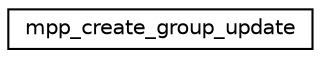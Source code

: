 digraph "Graphical Class Hierarchy"
{
 // INTERACTIVE_SVG=YES
 // LATEX_PDF_SIZE
  edge [fontname="Helvetica",fontsize="10",labelfontname="Helvetica",labelfontsize="10"];
  node [fontname="Helvetica",fontsize="10",shape=record];
  rankdir="LR";
  Node0 [label="mpp_create_group_update",height=0.2,width=0.4,color="black", fillcolor="white", style="filled",URL="$interfacempp__domains__mod_1_1mpp__create__group__update.html",tooltip=" "];
}
